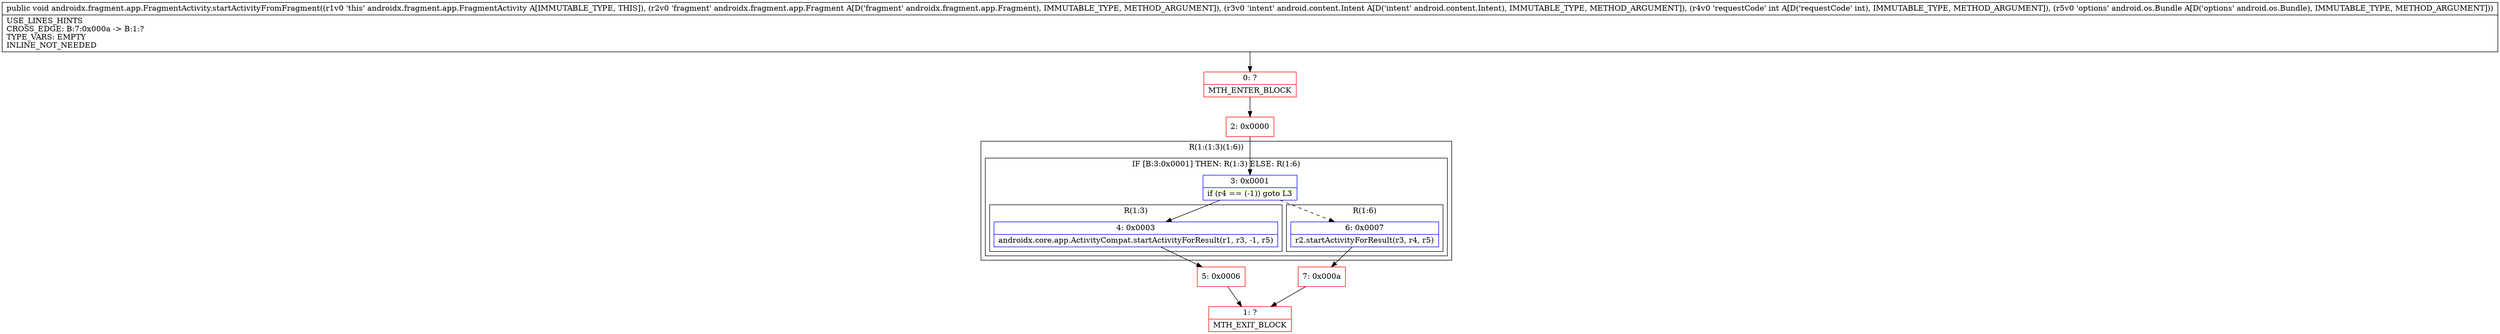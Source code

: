 digraph "CFG forandroidx.fragment.app.FragmentActivity.startActivityFromFragment(Landroidx\/fragment\/app\/Fragment;Landroid\/content\/Intent;ILandroid\/os\/Bundle;)V" {
subgraph cluster_Region_563368024 {
label = "R(1:(1:3)(1:6))";
node [shape=record,color=blue];
subgraph cluster_IfRegion_70683015 {
label = "IF [B:3:0x0001] THEN: R(1:3) ELSE: R(1:6)";
node [shape=record,color=blue];
Node_3 [shape=record,label="{3\:\ 0x0001|if (r4 == (\-1)) goto L3\l}"];
subgraph cluster_Region_1687972467 {
label = "R(1:3)";
node [shape=record,color=blue];
Node_4 [shape=record,label="{4\:\ 0x0003|androidx.core.app.ActivityCompat.startActivityForResult(r1, r3, \-1, r5)\l}"];
}
subgraph cluster_Region_1864738347 {
label = "R(1:6)";
node [shape=record,color=blue];
Node_6 [shape=record,label="{6\:\ 0x0007|r2.startActivityForResult(r3, r4, r5)\l}"];
}
}
}
Node_0 [shape=record,color=red,label="{0\:\ ?|MTH_ENTER_BLOCK\l}"];
Node_2 [shape=record,color=red,label="{2\:\ 0x0000}"];
Node_5 [shape=record,color=red,label="{5\:\ 0x0006}"];
Node_1 [shape=record,color=red,label="{1\:\ ?|MTH_EXIT_BLOCK\l}"];
Node_7 [shape=record,color=red,label="{7\:\ 0x000a}"];
MethodNode[shape=record,label="{public void androidx.fragment.app.FragmentActivity.startActivityFromFragment((r1v0 'this' androidx.fragment.app.FragmentActivity A[IMMUTABLE_TYPE, THIS]), (r2v0 'fragment' androidx.fragment.app.Fragment A[D('fragment' androidx.fragment.app.Fragment), IMMUTABLE_TYPE, METHOD_ARGUMENT]), (r3v0 'intent' android.content.Intent A[D('intent' android.content.Intent), IMMUTABLE_TYPE, METHOD_ARGUMENT]), (r4v0 'requestCode' int A[D('requestCode' int), IMMUTABLE_TYPE, METHOD_ARGUMENT]), (r5v0 'options' android.os.Bundle A[D('options' android.os.Bundle), IMMUTABLE_TYPE, METHOD_ARGUMENT]))  | USE_LINES_HINTS\lCROSS_EDGE: B:7:0x000a \-\> B:1:?\lTYPE_VARS: EMPTY\lINLINE_NOT_NEEDED\l}"];
MethodNode -> Node_0;Node_3 -> Node_4;
Node_3 -> Node_6[style=dashed];
Node_4 -> Node_5;
Node_6 -> Node_7;
Node_0 -> Node_2;
Node_2 -> Node_3;
Node_5 -> Node_1;
Node_7 -> Node_1;
}

